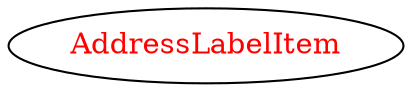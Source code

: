 digraph dependencyGraph {
 concentrate=true;
 ranksep="2.0";
 rankdir="LR"; 
 splines="ortho";
"AddressLabelItem" [fontcolor="red"];
}